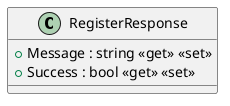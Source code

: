 @startuml
class RegisterResponse {
    + Message : string <<get>> <<set>>
    + Success : bool <<get>> <<set>>
}
@enduml
